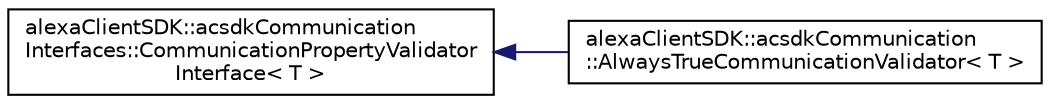 digraph "Graphical Class Hierarchy"
{
 // LATEX_PDF_SIZE
  edge [fontname="Helvetica",fontsize="10",labelfontname="Helvetica",labelfontsize="10"];
  node [fontname="Helvetica",fontsize="10",shape=record];
  rankdir="LR";
  Node0 [label="alexaClientSDK::acsdkCommunication\lInterfaces::CommunicationPropertyValidator\lInterface\< T \>",height=0.2,width=0.4,color="black", fillcolor="white", style="filled",URL="$classalexa_client_s_d_k_1_1acsdk_communication_interfaces_1_1_communication_property_validator_interface.html",tooltip=" "];
  Node0 -> Node1 [dir="back",color="midnightblue",fontsize="10",style="solid",fontname="Helvetica"];
  Node1 [label="alexaClientSDK::acsdkCommunication\l::AlwaysTrueCommunicationValidator\< T \>",height=0.2,width=0.4,color="black", fillcolor="white", style="filled",URL="$classalexa_client_s_d_k_1_1acsdk_communication_1_1_always_true_communication_validator.html",tooltip=" "];
}
